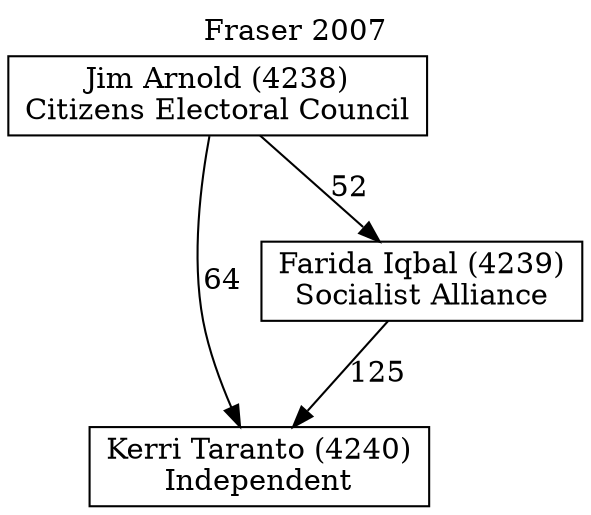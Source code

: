 // House preference flow
digraph "Kerri Taranto (4240)_Fraser_2007" {
	graph [label="Fraser 2007" labelloc=t mclimit=10]
	node [shape=box]
	"Kerri Taranto (4240)" [label="Kerri Taranto (4240)
Independent"]
	"Farida Iqbal (4239)" [label="Farida Iqbal (4239)
Socialist Alliance"]
	"Jim Arnold (4238)" [label="Jim Arnold (4238)
Citizens Electoral Council"]
	"Farida Iqbal (4239)" -> "Kerri Taranto (4240)" [label=125]
	"Jim Arnold (4238)" -> "Farida Iqbal (4239)" [label=52]
	"Jim Arnold (4238)" -> "Kerri Taranto (4240)" [label=64]
}
